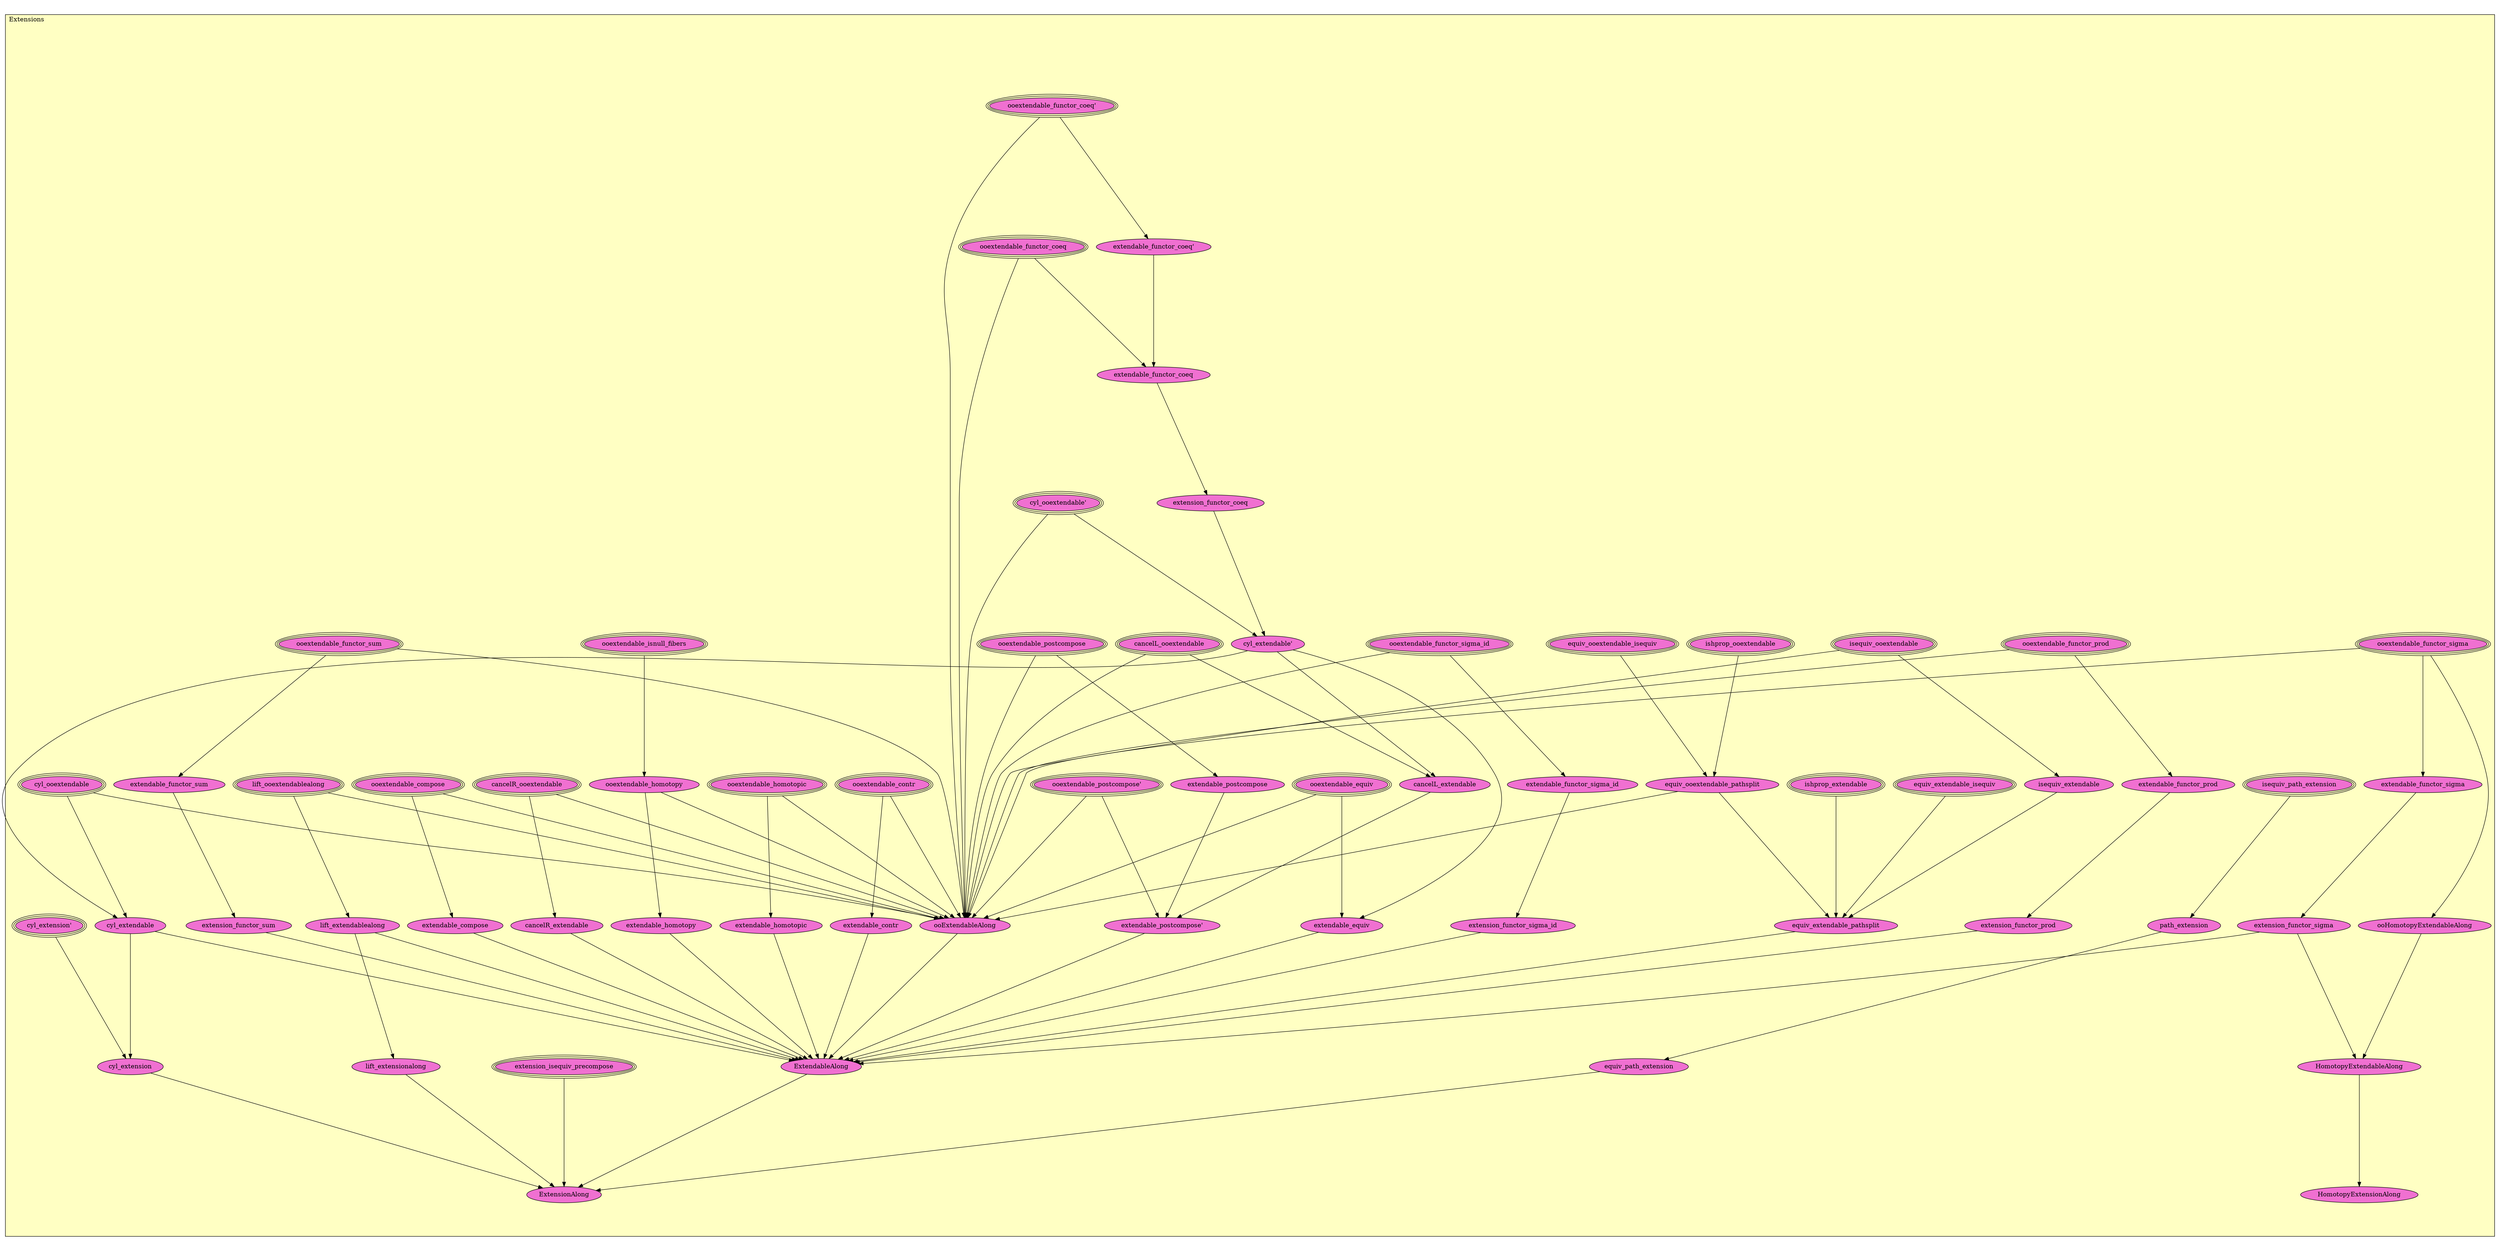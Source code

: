 digraph HoTT_Extensions {
  graph [ratio=0.5]
  node [style=filled]
Extensions_ooextendable_functor_coeq_ [label="ooextendable_functor_coeq'", URL=<Extensions.html#ooextendable_functor_coeq'>, peripheries=3, fillcolor="#F070D1"] ;
Extensions_extendable_functor_coeq_ [label="extendable_functor_coeq'", URL=<Extensions.html#extendable_functor_coeq'>, fillcolor="#F070D1"] ;
Extensions_ooextendable_functor_coeq [label="ooextendable_functor_coeq", URL=<Extensions.html#ooextendable_functor_coeq>, peripheries=3, fillcolor="#F070D1"] ;
Extensions_extendable_functor_coeq [label="extendable_functor_coeq", URL=<Extensions.html#extendable_functor_coeq>, fillcolor="#F070D1"] ;
Extensions_extension_functor_coeq [label="extension_functor_coeq", URL=<Extensions.html#extension_functor_coeq>, fillcolor="#F070D1"] ;
Extensions_ooextendable_functor_sum [label="ooextendable_functor_sum", URL=<Extensions.html#ooextendable_functor_sum>, peripheries=3, fillcolor="#F070D1"] ;
Extensions_extendable_functor_sum [label="extendable_functor_sum", URL=<Extensions.html#extendable_functor_sum>, fillcolor="#F070D1"] ;
Extensions_extension_functor_sum [label="extension_functor_sum", URL=<Extensions.html#extension_functor_sum>, fillcolor="#F070D1"] ;
Extensions_ooextendable_functor_sigma [label="ooextendable_functor_sigma", URL=<Extensions.html#ooextendable_functor_sigma>, peripheries=3, fillcolor="#F070D1"] ;
Extensions_extendable_functor_sigma [label="extendable_functor_sigma", URL=<Extensions.html#extendable_functor_sigma>, fillcolor="#F070D1"] ;
Extensions_extension_functor_sigma [label="extension_functor_sigma", URL=<Extensions.html#extension_functor_sigma>, fillcolor="#F070D1"] ;
Extensions_ooHomotopyExtendableAlong [label="ooHomotopyExtendableAlong", URL=<Extensions.html#ooHomotopyExtendableAlong>, fillcolor="#F070D1"] ;
Extensions_HomotopyExtendableAlong [label="HomotopyExtendableAlong", URL=<Extensions.html#HomotopyExtendableAlong>, fillcolor="#F070D1"] ;
Extensions_HomotopyExtensionAlong [label="HomotopyExtensionAlong", URL=<Extensions.html#HomotopyExtensionAlong>, fillcolor="#F070D1"] ;
Extensions_ooextendable_functor_sigma_id [label="ooextendable_functor_sigma_id", URL=<Extensions.html#ooextendable_functor_sigma_id>, peripheries=3, fillcolor="#F070D1"] ;
Extensions_extendable_functor_sigma_id [label="extendable_functor_sigma_id", URL=<Extensions.html#extendable_functor_sigma_id>, fillcolor="#F070D1"] ;
Extensions_extension_functor_sigma_id [label="extension_functor_sigma_id", URL=<Extensions.html#extension_functor_sigma_id>, fillcolor="#F070D1"] ;
Extensions_ooextendable_functor_prod [label="ooextendable_functor_prod", URL=<Extensions.html#ooextendable_functor_prod>, peripheries=3, fillcolor="#F070D1"] ;
Extensions_extendable_functor_prod [label="extendable_functor_prod", URL=<Extensions.html#extendable_functor_prod>, fillcolor="#F070D1"] ;
Extensions_extension_functor_prod [label="extension_functor_prod", URL=<Extensions.html#extension_functor_prod>, fillcolor="#F070D1"] ;
Extensions_cyl_ooextendable_ [label="cyl_ooextendable'", URL=<Extensions.html#cyl_ooextendable'>, peripheries=3, fillcolor="#F070D1"] ;
Extensions_cyl_extendable_ [label="cyl_extendable'", URL=<Extensions.html#cyl_extendable'>, fillcolor="#F070D1"] ;
Extensions_cyl_extension_ [label="cyl_extension'", URL=<Extensions.html#cyl_extension'>, peripheries=3, fillcolor="#F070D1"] ;
Extensions_cyl_ooextendable [label="cyl_ooextendable", URL=<Extensions.html#cyl_ooextendable>, peripheries=3, fillcolor="#F070D1"] ;
Extensions_cyl_extendable [label="cyl_extendable", URL=<Extensions.html#cyl_extendable>, fillcolor="#F070D1"] ;
Extensions_cyl_extension [label="cyl_extension", URL=<Extensions.html#cyl_extension>, fillcolor="#F070D1"] ;
Extensions_ooextendable_isnull_fibers [label="ooextendable_isnull_fibers", URL=<Extensions.html#ooextendable_isnull_fibers>, peripheries=3, fillcolor="#F070D1"] ;
Extensions_ooextendable_homotopy [label="ooextendable_homotopy", URL=<Extensions.html#ooextendable_homotopy>, fillcolor="#F070D1"] ;
Extensions_ooextendable_contr [label="ooextendable_contr", URL=<Extensions.html#ooextendable_contr>, peripheries=3, fillcolor="#F070D1"] ;
Extensions_ooextendable_equiv [label="ooextendable_equiv", URL=<Extensions.html#ooextendable_equiv>, peripheries=3, fillcolor="#F070D1"] ;
Extensions_ooextendable_homotopic [label="ooextendable_homotopic", URL=<Extensions.html#ooextendable_homotopic>, peripheries=3, fillcolor="#F070D1"] ;
Extensions_cancelR_ooextendable [label="cancelR_ooextendable", URL=<Extensions.html#cancelR_ooextendable>, peripheries=3, fillcolor="#F070D1"] ;
Extensions_cancelL_ooextendable [label="cancelL_ooextendable", URL=<Extensions.html#cancelL_ooextendable>, peripheries=3, fillcolor="#F070D1"] ;
Extensions_ooextendable_compose [label="ooextendable_compose", URL=<Extensions.html#ooextendable_compose>, peripheries=3, fillcolor="#F070D1"] ;
Extensions_ooextendable_postcompose_ [label="ooextendable_postcompose'", URL=<Extensions.html#ooextendable_postcompose'>, peripheries=3, fillcolor="#F070D1"] ;
Extensions_ooextendable_postcompose [label="ooextendable_postcompose", URL=<Extensions.html#ooextendable_postcompose>, peripheries=3, fillcolor="#F070D1"] ;
Extensions_equiv_ooextendable_isequiv [label="equiv_ooextendable_isequiv", URL=<Extensions.html#equiv_ooextendable_isequiv>, peripheries=3, fillcolor="#F070D1"] ;
Extensions_ishprop_ooextendable [label="ishprop_ooextendable", URL=<Extensions.html#ishprop_ooextendable>, peripheries=3, fillcolor="#F070D1"] ;
Extensions_equiv_ooextendable_pathsplit [label="equiv_ooextendable_pathsplit", URL=<Extensions.html#equiv_ooextendable_pathsplit>, fillcolor="#F070D1"] ;
Extensions_isequiv_ooextendable [label="isequiv_ooextendable", URL=<Extensions.html#isequiv_ooextendable>, peripheries=3, fillcolor="#F070D1"] ;
Extensions_lift_ooextendablealong [label="lift_ooextendablealong", URL=<Extensions.html#lift_ooextendablealong>, peripheries=3, fillcolor="#F070D1"] ;
Extensions_ooExtendableAlong [label="ooExtendableAlong", URL=<Extensions.html#ooExtendableAlong>, fillcolor="#F070D1"] ;
Extensions_extendable_homotopy [label="extendable_homotopy", URL=<Extensions.html#extendable_homotopy>, fillcolor="#F070D1"] ;
Extensions_extendable_contr [label="extendable_contr", URL=<Extensions.html#extendable_contr>, fillcolor="#F070D1"] ;
Extensions_extendable_equiv [label="extendable_equiv", URL=<Extensions.html#extendable_equiv>, fillcolor="#F070D1"] ;
Extensions_extendable_homotopic [label="extendable_homotopic", URL=<Extensions.html#extendable_homotopic>, fillcolor="#F070D1"] ;
Extensions_cancelR_extendable [label="cancelR_extendable", URL=<Extensions.html#cancelR_extendable>, fillcolor="#F070D1"] ;
Extensions_cancelL_extendable [label="cancelL_extendable", URL=<Extensions.html#cancelL_extendable>, fillcolor="#F070D1"] ;
Extensions_extendable_compose [label="extendable_compose", URL=<Extensions.html#extendable_compose>, fillcolor="#F070D1"] ;
Extensions_extendable_postcompose [label="extendable_postcompose", URL=<Extensions.html#extendable_postcompose>, fillcolor="#F070D1"] ;
Extensions_extendable_postcompose_ [label="extendable_postcompose'", URL=<Extensions.html#extendable_postcompose'>, fillcolor="#F070D1"] ;
Extensions_extension_isequiv_precompose [label="extension_isequiv_precompose", URL=<Extensions.html#extension_isequiv_precompose>, peripheries=3, fillcolor="#F070D1"] ;
Extensions_equiv_extendable_isequiv [label="equiv_extendable_isequiv", URL=<Extensions.html#equiv_extendable_isequiv>, peripheries=3, fillcolor="#F070D1"] ;
Extensions_ishprop_extendable [label="ishprop_extendable", URL=<Extensions.html#ishprop_extendable>, peripheries=3, fillcolor="#F070D1"] ;
Extensions_isequiv_extendable [label="isequiv_extendable", URL=<Extensions.html#isequiv_extendable>, fillcolor="#F070D1"] ;
Extensions_equiv_extendable_pathsplit [label="equiv_extendable_pathsplit", URL=<Extensions.html#equiv_extendable_pathsplit>, fillcolor="#F070D1"] ;
Extensions_lift_extendablealong [label="lift_extendablealong", URL=<Extensions.html#lift_extendablealong>, fillcolor="#F070D1"] ;
Extensions_ExtendableAlong [label="ExtendableAlong", URL=<Extensions.html#ExtendableAlong>, fillcolor="#F070D1"] ;
Extensions_isequiv_path_extension [label="isequiv_path_extension", URL=<Extensions.html#isequiv_path_extension>, peripheries=3, fillcolor="#F070D1"] ;
Extensions_path_extension [label="path_extension", URL=<Extensions.html#path_extension>, fillcolor="#F070D1"] ;
Extensions_equiv_path_extension [label="equiv_path_extension", URL=<Extensions.html#equiv_path_extension>, fillcolor="#F070D1"] ;
Extensions_lift_extensionalong [label="lift_extensionalong", URL=<Extensions.html#lift_extensionalong>, fillcolor="#F070D1"] ;
Extensions_ExtensionAlong [label="ExtensionAlong", URL=<Extensions.html#ExtensionAlong>, fillcolor="#F070D1"] ;
  Extensions_ooextendable_functor_coeq_ -> Extensions_extendable_functor_coeq_ [] ;
  Extensions_ooextendable_functor_coeq_ -> Extensions_ooExtendableAlong [] ;
  Extensions_extendable_functor_coeq_ -> Extensions_extendable_functor_coeq [] ;
  Extensions_ooextendable_functor_coeq -> Extensions_extendable_functor_coeq [] ;
  Extensions_ooextendable_functor_coeq -> Extensions_ooExtendableAlong [] ;
  Extensions_extendable_functor_coeq -> Extensions_extension_functor_coeq [] ;
  Extensions_extension_functor_coeq -> Extensions_cyl_extendable_ [] ;
  Extensions_ooextendable_functor_sum -> Extensions_extendable_functor_sum [] ;
  Extensions_ooextendable_functor_sum -> Extensions_ooExtendableAlong [] ;
  Extensions_extendable_functor_sum -> Extensions_extension_functor_sum [] ;
  Extensions_extension_functor_sum -> Extensions_ExtendableAlong [] ;
  Extensions_ooextendable_functor_sigma -> Extensions_extendable_functor_sigma [] ;
  Extensions_ooextendable_functor_sigma -> Extensions_ooHomotopyExtendableAlong [] ;
  Extensions_ooextendable_functor_sigma -> Extensions_ooExtendableAlong [] ;
  Extensions_extendable_functor_sigma -> Extensions_extension_functor_sigma [] ;
  Extensions_extension_functor_sigma -> Extensions_HomotopyExtendableAlong [] ;
  Extensions_extension_functor_sigma -> Extensions_ExtendableAlong [] ;
  Extensions_ooHomotopyExtendableAlong -> Extensions_HomotopyExtendableAlong [] ;
  Extensions_HomotopyExtendableAlong -> Extensions_HomotopyExtensionAlong [] ;
  Extensions_ooextendable_functor_sigma_id -> Extensions_extendable_functor_sigma_id [] ;
  Extensions_ooextendable_functor_sigma_id -> Extensions_ooExtendableAlong [] ;
  Extensions_extendable_functor_sigma_id -> Extensions_extension_functor_sigma_id [] ;
  Extensions_extension_functor_sigma_id -> Extensions_ExtendableAlong [] ;
  Extensions_ooextendable_functor_prod -> Extensions_extendable_functor_prod [] ;
  Extensions_ooextendable_functor_prod -> Extensions_ooExtendableAlong [] ;
  Extensions_extendable_functor_prod -> Extensions_extension_functor_prod [] ;
  Extensions_extension_functor_prod -> Extensions_ExtendableAlong [] ;
  Extensions_cyl_ooextendable_ -> Extensions_cyl_extendable_ [] ;
  Extensions_cyl_ooextendable_ -> Extensions_ooExtendableAlong [] ;
  Extensions_cyl_extendable_ -> Extensions_cyl_extendable [] ;
  Extensions_cyl_extendable_ -> Extensions_extendable_equiv [] ;
  Extensions_cyl_extendable_ -> Extensions_cancelL_extendable [] ;
  Extensions_cyl_extension_ -> Extensions_cyl_extension [] ;
  Extensions_cyl_ooextendable -> Extensions_cyl_extendable [] ;
  Extensions_cyl_ooextendable -> Extensions_ooExtendableAlong [] ;
  Extensions_cyl_extendable -> Extensions_cyl_extension [] ;
  Extensions_cyl_extendable -> Extensions_ExtendableAlong [] ;
  Extensions_cyl_extension -> Extensions_ExtensionAlong [] ;
  Extensions_ooextendable_isnull_fibers -> Extensions_ooextendable_homotopy [] ;
  Extensions_ooextendable_homotopy -> Extensions_ooExtendableAlong [] ;
  Extensions_ooextendable_homotopy -> Extensions_extendable_homotopy [] ;
  Extensions_ooextendable_contr -> Extensions_ooExtendableAlong [] ;
  Extensions_ooextendable_contr -> Extensions_extendable_contr [] ;
  Extensions_ooextendable_equiv -> Extensions_ooExtendableAlong [] ;
  Extensions_ooextendable_equiv -> Extensions_extendable_equiv [] ;
  Extensions_ooextendable_homotopic -> Extensions_ooExtendableAlong [] ;
  Extensions_ooextendable_homotopic -> Extensions_extendable_homotopic [] ;
  Extensions_cancelR_ooextendable -> Extensions_ooExtendableAlong [] ;
  Extensions_cancelR_ooextendable -> Extensions_cancelR_extendable [] ;
  Extensions_cancelL_ooextendable -> Extensions_ooExtendableAlong [] ;
  Extensions_cancelL_ooextendable -> Extensions_cancelL_extendable [] ;
  Extensions_ooextendable_compose -> Extensions_ooExtendableAlong [] ;
  Extensions_ooextendable_compose -> Extensions_extendable_compose [] ;
  Extensions_ooextendable_postcompose_ -> Extensions_ooExtendableAlong [] ;
  Extensions_ooextendable_postcompose_ -> Extensions_extendable_postcompose_ [] ;
  Extensions_ooextendable_postcompose -> Extensions_ooExtendableAlong [] ;
  Extensions_ooextendable_postcompose -> Extensions_extendable_postcompose [] ;
  Extensions_equiv_ooextendable_isequiv -> Extensions_equiv_ooextendable_pathsplit [] ;
  Extensions_ishprop_ooextendable -> Extensions_equiv_ooextendable_pathsplit [] ;
  Extensions_equiv_ooextendable_pathsplit -> Extensions_ooExtendableAlong [] ;
  Extensions_equiv_ooextendable_pathsplit -> Extensions_equiv_extendable_pathsplit [] ;
  Extensions_isequiv_ooextendable -> Extensions_ooExtendableAlong [] ;
  Extensions_isequiv_ooextendable -> Extensions_isequiv_extendable [] ;
  Extensions_lift_ooextendablealong -> Extensions_ooExtendableAlong [] ;
  Extensions_lift_ooextendablealong -> Extensions_lift_extendablealong [] ;
  Extensions_ooExtendableAlong -> Extensions_ExtendableAlong [] ;
  Extensions_extendable_homotopy -> Extensions_ExtendableAlong [] ;
  Extensions_extendable_contr -> Extensions_ExtendableAlong [] ;
  Extensions_extendable_equiv -> Extensions_ExtendableAlong [] ;
  Extensions_extendable_homotopic -> Extensions_ExtendableAlong [] ;
  Extensions_cancelR_extendable -> Extensions_ExtendableAlong [] ;
  Extensions_cancelL_extendable -> Extensions_extendable_postcompose_ [] ;
  Extensions_extendable_compose -> Extensions_ExtendableAlong [] ;
  Extensions_extendable_postcompose -> Extensions_extendable_postcompose_ [] ;
  Extensions_extendable_postcompose_ -> Extensions_ExtendableAlong [] ;
  Extensions_extension_isequiv_precompose -> Extensions_ExtensionAlong [] ;
  Extensions_equiv_extendable_isequiv -> Extensions_equiv_extendable_pathsplit [] ;
  Extensions_ishprop_extendable -> Extensions_equiv_extendable_pathsplit [] ;
  Extensions_isequiv_extendable -> Extensions_equiv_extendable_pathsplit [] ;
  Extensions_equiv_extendable_pathsplit -> Extensions_ExtendableAlong [] ;
  Extensions_lift_extendablealong -> Extensions_ExtendableAlong [] ;
  Extensions_lift_extendablealong -> Extensions_lift_extensionalong [] ;
  Extensions_ExtendableAlong -> Extensions_ExtensionAlong [] ;
  Extensions_isequiv_path_extension -> Extensions_path_extension [] ;
  Extensions_path_extension -> Extensions_equiv_path_extension [] ;
  Extensions_equiv_path_extension -> Extensions_ExtensionAlong [] ;
  Extensions_lift_extensionalong -> Extensions_ExtensionAlong [] ;
subgraph cluster_Extensions { label="Extensions"; fillcolor="#FFFFC3"; labeljust=l; style=filled 
Extensions_ExtensionAlong; Extensions_lift_extensionalong; Extensions_equiv_path_extension; Extensions_path_extension; Extensions_isequiv_path_extension; Extensions_ExtendableAlong; Extensions_lift_extendablealong; Extensions_equiv_extendable_pathsplit; Extensions_isequiv_extendable; Extensions_ishprop_extendable; Extensions_equiv_extendable_isequiv; Extensions_extension_isequiv_precompose; Extensions_extendable_postcompose_; Extensions_extendable_postcompose; Extensions_extendable_compose; Extensions_cancelL_extendable; Extensions_cancelR_extendable; Extensions_extendable_homotopic; Extensions_extendable_equiv; Extensions_extendable_contr; Extensions_extendable_homotopy; Extensions_ooExtendableAlong; Extensions_lift_ooextendablealong; Extensions_isequiv_ooextendable; Extensions_equiv_ooextendable_pathsplit; Extensions_ishprop_ooextendable; Extensions_equiv_ooextendable_isequiv; Extensions_ooextendable_postcompose; Extensions_ooextendable_postcompose_; Extensions_ooextendable_compose; Extensions_cancelL_ooextendable; Extensions_cancelR_ooextendable; Extensions_ooextendable_homotopic; Extensions_ooextendable_equiv; Extensions_ooextendable_contr; Extensions_ooextendable_homotopy; Extensions_ooextendable_isnull_fibers; Extensions_cyl_extension; Extensions_cyl_extendable; Extensions_cyl_ooextendable; Extensions_cyl_extension_; Extensions_cyl_extendable_; Extensions_cyl_ooextendable_; Extensions_extension_functor_prod; Extensions_extendable_functor_prod; Extensions_ooextendable_functor_prod; Extensions_extension_functor_sigma_id; Extensions_extendable_functor_sigma_id; Extensions_ooextendable_functor_sigma_id; Extensions_HomotopyExtensionAlong; Extensions_HomotopyExtendableAlong; Extensions_ooHomotopyExtendableAlong; Extensions_extension_functor_sigma; Extensions_extendable_functor_sigma; Extensions_ooextendable_functor_sigma; Extensions_extension_functor_sum; Extensions_extendable_functor_sum; Extensions_ooextendable_functor_sum; Extensions_extension_functor_coeq; Extensions_extendable_functor_coeq; Extensions_ooextendable_functor_coeq; Extensions_extendable_functor_coeq_; Extensions_ooextendable_functor_coeq_; };
} /* END */
